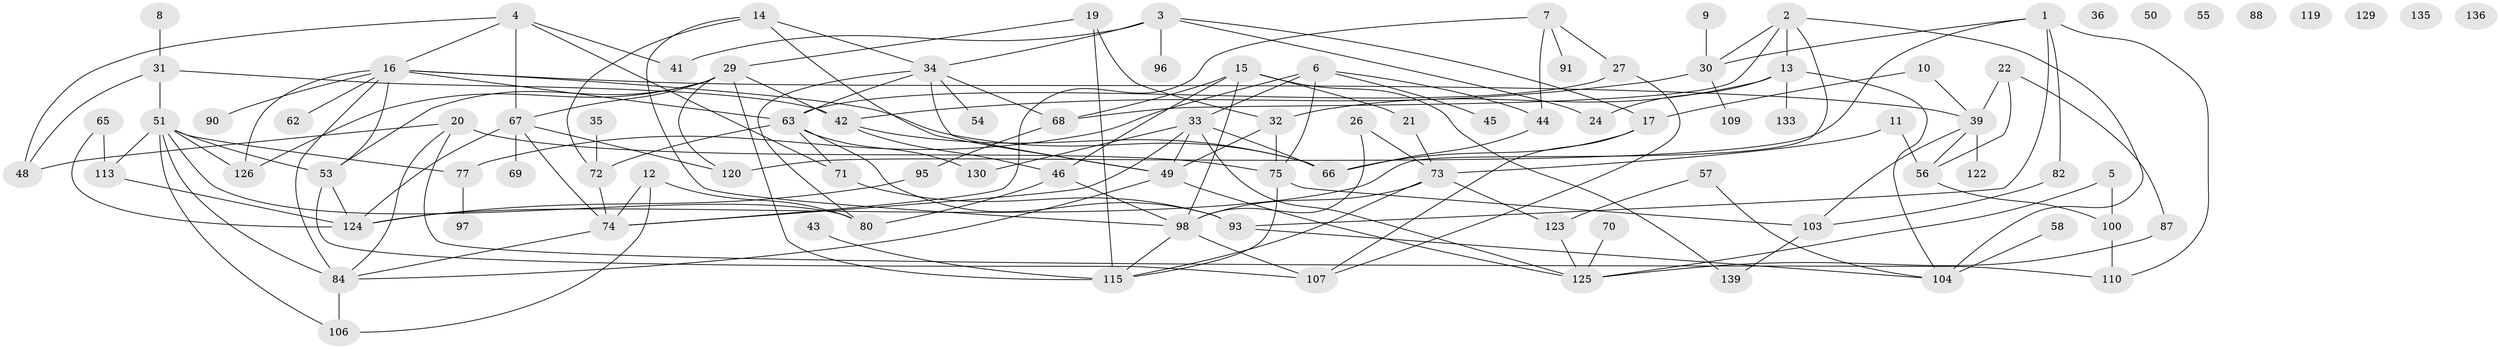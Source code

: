 // Generated by graph-tools (version 1.1) at 2025/23/03/03/25 07:23:25]
// undirected, 97 vertices, 158 edges
graph export_dot {
graph [start="1"]
  node [color=gray90,style=filled];
  1 [super="+37"];
  2 [super="+83"];
  3 [super="+38"];
  4 [super="+18"];
  5;
  6 [super="+102"];
  7 [super="+23"];
  8;
  9 [super="+60"];
  10 [super="+76"];
  11 [super="+81"];
  12 [super="+25"];
  13 [super="+92"];
  14 [super="+28"];
  15 [super="+116"];
  16 [super="+99"];
  17 [super="+114"];
  19;
  20 [super="+105"];
  21;
  22 [super="+52"];
  24;
  26;
  27 [super="+40"];
  29 [super="+112"];
  30 [super="+144"];
  31 [super="+61"];
  32 [super="+146"];
  33 [super="+141"];
  34 [super="+47"];
  35;
  36;
  39 [super="+132"];
  41;
  42 [super="+64"];
  43;
  44;
  45;
  46 [super="+101"];
  48 [super="+78"];
  49 [super="+85"];
  50;
  51 [super="+59"];
  53;
  54;
  55;
  56 [super="+117"];
  57 [super="+142"];
  58;
  62;
  63 [super="+79"];
  65;
  66 [super="+94"];
  67 [super="+108"];
  68;
  69;
  70;
  71;
  72;
  73 [super="+89"];
  74 [super="+111"];
  75;
  77;
  80;
  82 [super="+138"];
  84 [super="+86"];
  87;
  88;
  90;
  91;
  93 [super="+118"];
  95;
  96;
  97;
  98 [super="+140"];
  100 [super="+121"];
  103 [super="+127"];
  104 [super="+137"];
  106;
  107 [super="+134"];
  109;
  110 [super="+131"];
  113;
  115 [super="+128"];
  119;
  120;
  122;
  123;
  124 [super="+143"];
  125 [super="+145"];
  126;
  129;
  130;
  133;
  135;
  136;
  139;
  1 -- 82;
  1 -- 120;
  1 -- 110;
  1 -- 93;
  1 -- 30;
  2 -- 30;
  2 -- 104;
  2 -- 124;
  2 -- 68;
  2 -- 13;
  3 -- 24;
  3 -- 34;
  3 -- 96;
  3 -- 41;
  3 -- 17;
  4 -- 16;
  4 -- 41;
  4 -- 71;
  4 -- 48;
  4 -- 67;
  5 -- 100;
  5 -- 125;
  6 -- 33;
  6 -- 45;
  6 -- 75;
  6 -- 44;
  6 -- 77;
  7 -- 74;
  7 -- 27;
  7 -- 91;
  7 -- 44;
  8 -- 31;
  9 -- 30;
  10 -- 39;
  10 -- 17;
  11 -- 73;
  11 -- 56;
  12 -- 80;
  12 -- 74 [weight=2];
  12 -- 106;
  13 -- 133;
  13 -- 24;
  13 -- 104;
  13 -- 32;
  14 -- 34;
  14 -- 72;
  14 -- 49;
  14 -- 98;
  15 -- 68;
  15 -- 98;
  15 -- 139;
  15 -- 21;
  15 -- 46;
  16 -- 39;
  16 -- 53 [weight=2];
  16 -- 66 [weight=2];
  16 -- 84;
  16 -- 126;
  16 -- 90;
  16 -- 62;
  16 -- 63;
  17 -- 66;
  17 -- 107;
  19 -- 29;
  19 -- 32;
  19 -- 115;
  20 -- 48;
  20 -- 75;
  20 -- 110;
  20 -- 84;
  21 -- 73;
  22 -- 87;
  22 -- 56;
  22 -- 39;
  26 -- 73;
  26 -- 98;
  27 -- 107;
  27 -- 63;
  29 -- 42;
  29 -- 53;
  29 -- 67;
  29 -- 120;
  29 -- 115;
  29 -- 126;
  30 -- 42;
  30 -- 109;
  31 -- 48;
  31 -- 42;
  31 -- 51;
  32 -- 49;
  32 -- 75;
  33 -- 49;
  33 -- 66;
  33 -- 74;
  33 -- 125;
  33 -- 130;
  34 -- 54;
  34 -- 63 [weight=2];
  34 -- 68;
  34 -- 80;
  34 -- 49;
  35 -- 72;
  39 -- 103;
  39 -- 56;
  39 -- 122;
  42 -- 66;
  42 -- 46;
  43 -- 115;
  44 -- 66;
  46 -- 80;
  46 -- 98;
  49 -- 84;
  49 -- 125;
  51 -- 53;
  51 -- 77;
  51 -- 80;
  51 -- 113;
  51 -- 126;
  51 -- 84 [weight=2];
  51 -- 106;
  53 -- 107;
  53 -- 124;
  56 -- 100;
  57 -- 104;
  57 -- 123;
  58 -- 104 [weight=2];
  63 -- 130;
  63 -- 71;
  63 -- 72;
  63 -- 93;
  65 -- 113;
  65 -- 124;
  67 -- 120;
  67 -- 74;
  67 -- 124 [weight=2];
  67 -- 69;
  68 -- 95;
  70 -- 125;
  71 -- 93;
  72 -- 74;
  73 -- 123;
  73 -- 115;
  73 -- 98;
  74 -- 84;
  75 -- 103;
  75 -- 115;
  77 -- 97;
  82 -- 103 [weight=2];
  84 -- 106;
  87 -- 125;
  93 -- 104;
  95 -- 124;
  98 -- 115;
  98 -- 107;
  100 -- 110;
  103 -- 139;
  113 -- 124;
  123 -- 125;
}
